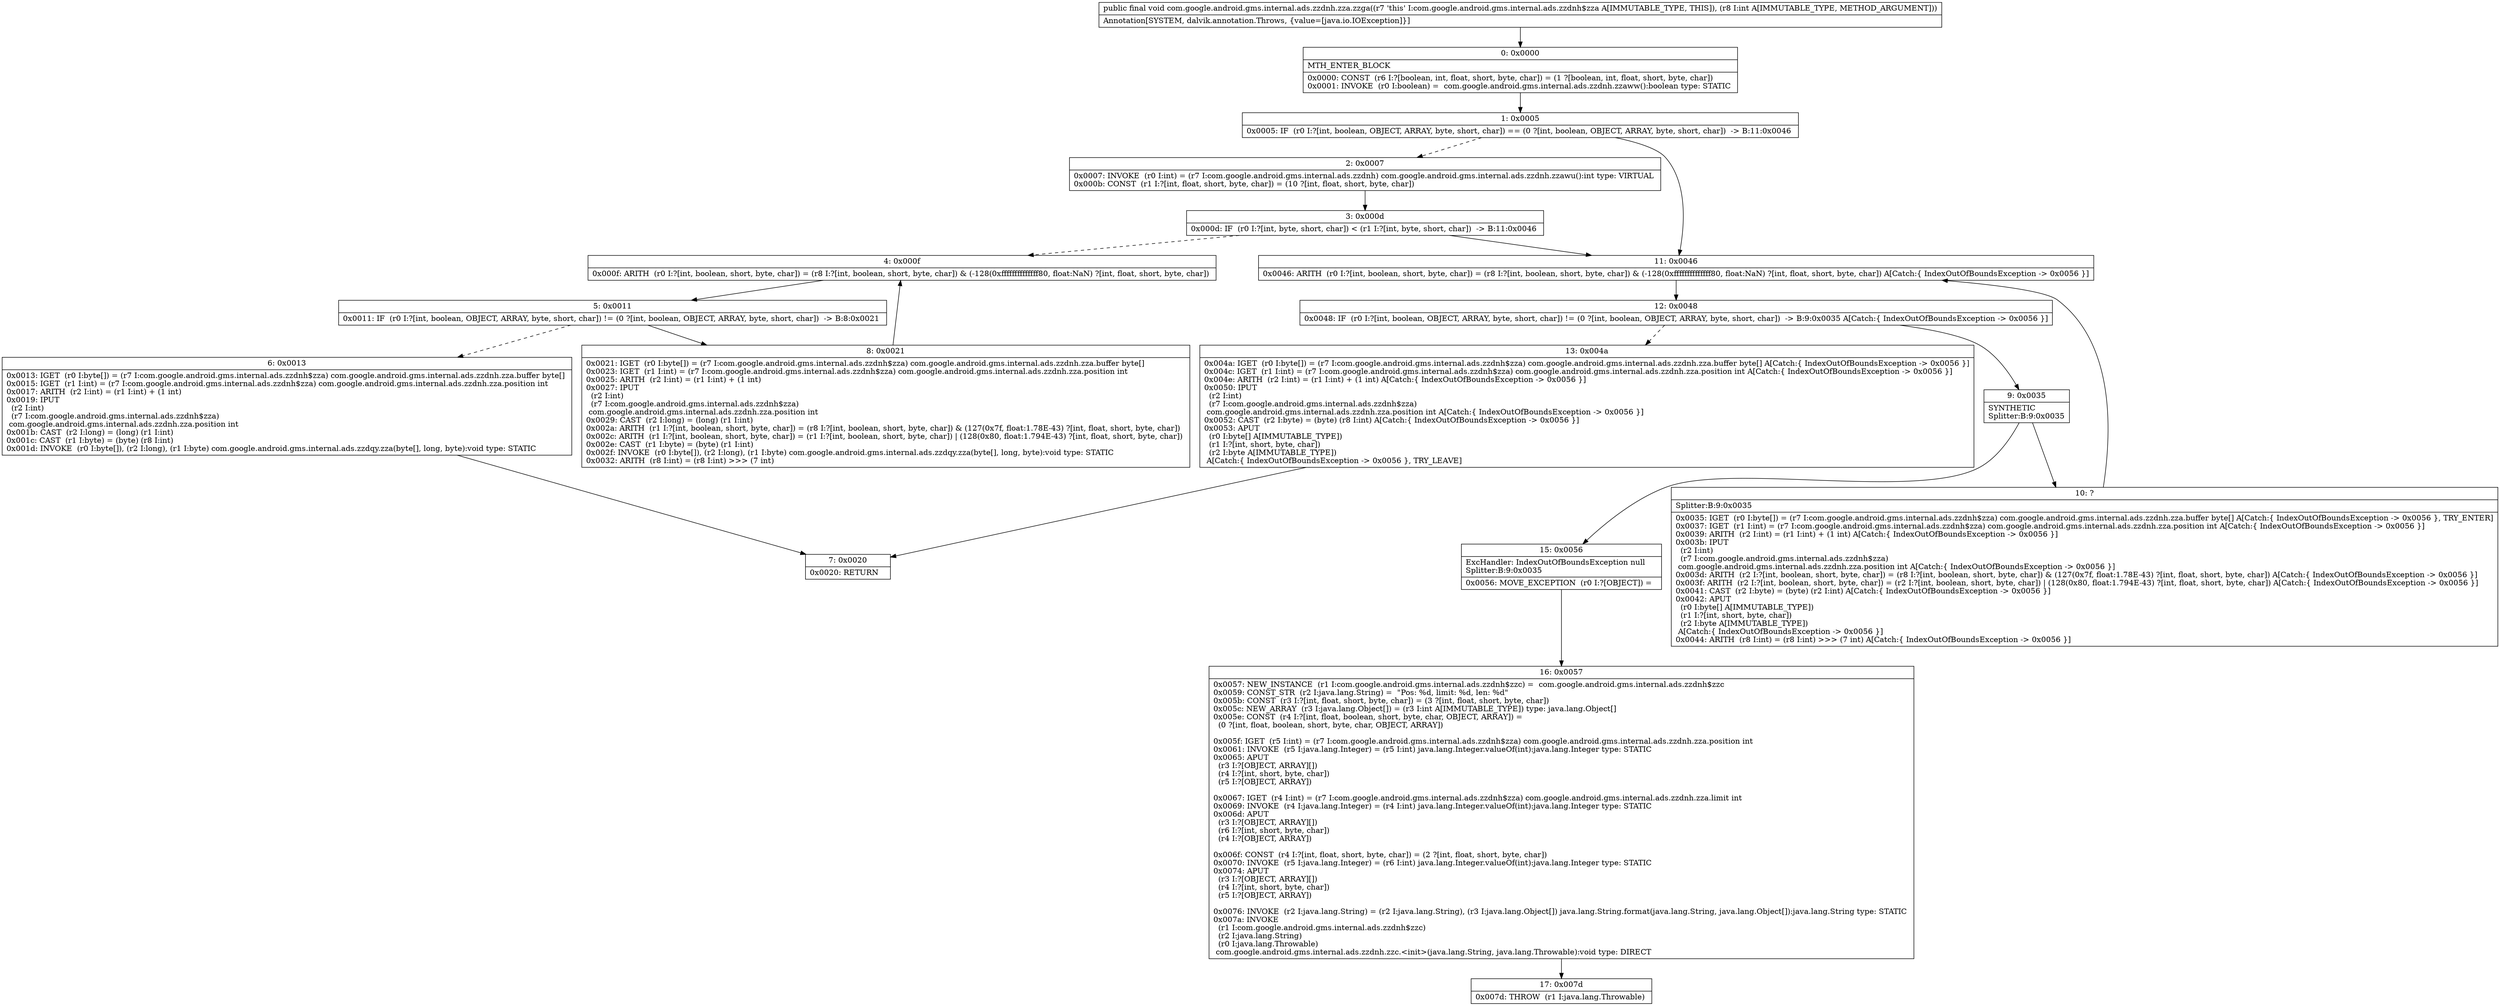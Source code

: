digraph "CFG forcom.google.android.gms.internal.ads.zzdnh.zza.zzga(I)V" {
Node_0 [shape=record,label="{0\:\ 0x0000|MTH_ENTER_BLOCK\l|0x0000: CONST  (r6 I:?[boolean, int, float, short, byte, char]) = (1 ?[boolean, int, float, short, byte, char]) \l0x0001: INVOKE  (r0 I:boolean) =  com.google.android.gms.internal.ads.zzdnh.zzaww():boolean type: STATIC \l}"];
Node_1 [shape=record,label="{1\:\ 0x0005|0x0005: IF  (r0 I:?[int, boolean, OBJECT, ARRAY, byte, short, char]) == (0 ?[int, boolean, OBJECT, ARRAY, byte, short, char])  \-\> B:11:0x0046 \l}"];
Node_2 [shape=record,label="{2\:\ 0x0007|0x0007: INVOKE  (r0 I:int) = (r7 I:com.google.android.gms.internal.ads.zzdnh) com.google.android.gms.internal.ads.zzdnh.zzawu():int type: VIRTUAL \l0x000b: CONST  (r1 I:?[int, float, short, byte, char]) = (10 ?[int, float, short, byte, char]) \l}"];
Node_3 [shape=record,label="{3\:\ 0x000d|0x000d: IF  (r0 I:?[int, byte, short, char]) \< (r1 I:?[int, byte, short, char])  \-\> B:11:0x0046 \l}"];
Node_4 [shape=record,label="{4\:\ 0x000f|0x000f: ARITH  (r0 I:?[int, boolean, short, byte, char]) = (r8 I:?[int, boolean, short, byte, char]) & (\-128(0xffffffffffffff80, float:NaN) ?[int, float, short, byte, char]) \l}"];
Node_5 [shape=record,label="{5\:\ 0x0011|0x0011: IF  (r0 I:?[int, boolean, OBJECT, ARRAY, byte, short, char]) != (0 ?[int, boolean, OBJECT, ARRAY, byte, short, char])  \-\> B:8:0x0021 \l}"];
Node_6 [shape=record,label="{6\:\ 0x0013|0x0013: IGET  (r0 I:byte[]) = (r7 I:com.google.android.gms.internal.ads.zzdnh$zza) com.google.android.gms.internal.ads.zzdnh.zza.buffer byte[] \l0x0015: IGET  (r1 I:int) = (r7 I:com.google.android.gms.internal.ads.zzdnh$zza) com.google.android.gms.internal.ads.zzdnh.zza.position int \l0x0017: ARITH  (r2 I:int) = (r1 I:int) + (1 int) \l0x0019: IPUT  \l  (r2 I:int)\l  (r7 I:com.google.android.gms.internal.ads.zzdnh$zza)\l com.google.android.gms.internal.ads.zzdnh.zza.position int \l0x001b: CAST  (r2 I:long) = (long) (r1 I:int) \l0x001c: CAST  (r1 I:byte) = (byte) (r8 I:int) \l0x001d: INVOKE  (r0 I:byte[]), (r2 I:long), (r1 I:byte) com.google.android.gms.internal.ads.zzdqy.zza(byte[], long, byte):void type: STATIC \l}"];
Node_7 [shape=record,label="{7\:\ 0x0020|0x0020: RETURN   \l}"];
Node_8 [shape=record,label="{8\:\ 0x0021|0x0021: IGET  (r0 I:byte[]) = (r7 I:com.google.android.gms.internal.ads.zzdnh$zza) com.google.android.gms.internal.ads.zzdnh.zza.buffer byte[] \l0x0023: IGET  (r1 I:int) = (r7 I:com.google.android.gms.internal.ads.zzdnh$zza) com.google.android.gms.internal.ads.zzdnh.zza.position int \l0x0025: ARITH  (r2 I:int) = (r1 I:int) + (1 int) \l0x0027: IPUT  \l  (r2 I:int)\l  (r7 I:com.google.android.gms.internal.ads.zzdnh$zza)\l com.google.android.gms.internal.ads.zzdnh.zza.position int \l0x0029: CAST  (r2 I:long) = (long) (r1 I:int) \l0x002a: ARITH  (r1 I:?[int, boolean, short, byte, char]) = (r8 I:?[int, boolean, short, byte, char]) & (127(0x7f, float:1.78E\-43) ?[int, float, short, byte, char]) \l0x002c: ARITH  (r1 I:?[int, boolean, short, byte, char]) = (r1 I:?[int, boolean, short, byte, char]) \| (128(0x80, float:1.794E\-43) ?[int, float, short, byte, char]) \l0x002e: CAST  (r1 I:byte) = (byte) (r1 I:int) \l0x002f: INVOKE  (r0 I:byte[]), (r2 I:long), (r1 I:byte) com.google.android.gms.internal.ads.zzdqy.zza(byte[], long, byte):void type: STATIC \l0x0032: ARITH  (r8 I:int) = (r8 I:int) \>\>\> (7 int) \l}"];
Node_9 [shape=record,label="{9\:\ 0x0035|SYNTHETIC\lSplitter:B:9:0x0035\l}"];
Node_10 [shape=record,label="{10\:\ ?|Splitter:B:9:0x0035\l|0x0035: IGET  (r0 I:byte[]) = (r7 I:com.google.android.gms.internal.ads.zzdnh$zza) com.google.android.gms.internal.ads.zzdnh.zza.buffer byte[] A[Catch:\{ IndexOutOfBoundsException \-\> 0x0056 \}, TRY_ENTER]\l0x0037: IGET  (r1 I:int) = (r7 I:com.google.android.gms.internal.ads.zzdnh$zza) com.google.android.gms.internal.ads.zzdnh.zza.position int A[Catch:\{ IndexOutOfBoundsException \-\> 0x0056 \}]\l0x0039: ARITH  (r2 I:int) = (r1 I:int) + (1 int) A[Catch:\{ IndexOutOfBoundsException \-\> 0x0056 \}]\l0x003b: IPUT  \l  (r2 I:int)\l  (r7 I:com.google.android.gms.internal.ads.zzdnh$zza)\l com.google.android.gms.internal.ads.zzdnh.zza.position int A[Catch:\{ IndexOutOfBoundsException \-\> 0x0056 \}]\l0x003d: ARITH  (r2 I:?[int, boolean, short, byte, char]) = (r8 I:?[int, boolean, short, byte, char]) & (127(0x7f, float:1.78E\-43) ?[int, float, short, byte, char]) A[Catch:\{ IndexOutOfBoundsException \-\> 0x0056 \}]\l0x003f: ARITH  (r2 I:?[int, boolean, short, byte, char]) = (r2 I:?[int, boolean, short, byte, char]) \| (128(0x80, float:1.794E\-43) ?[int, float, short, byte, char]) A[Catch:\{ IndexOutOfBoundsException \-\> 0x0056 \}]\l0x0041: CAST  (r2 I:byte) = (byte) (r2 I:int) A[Catch:\{ IndexOutOfBoundsException \-\> 0x0056 \}]\l0x0042: APUT  \l  (r0 I:byte[] A[IMMUTABLE_TYPE])\l  (r1 I:?[int, short, byte, char])\l  (r2 I:byte A[IMMUTABLE_TYPE])\l A[Catch:\{ IndexOutOfBoundsException \-\> 0x0056 \}]\l0x0044: ARITH  (r8 I:int) = (r8 I:int) \>\>\> (7 int) A[Catch:\{ IndexOutOfBoundsException \-\> 0x0056 \}]\l}"];
Node_11 [shape=record,label="{11\:\ 0x0046|0x0046: ARITH  (r0 I:?[int, boolean, short, byte, char]) = (r8 I:?[int, boolean, short, byte, char]) & (\-128(0xffffffffffffff80, float:NaN) ?[int, float, short, byte, char]) A[Catch:\{ IndexOutOfBoundsException \-\> 0x0056 \}]\l}"];
Node_12 [shape=record,label="{12\:\ 0x0048|0x0048: IF  (r0 I:?[int, boolean, OBJECT, ARRAY, byte, short, char]) != (0 ?[int, boolean, OBJECT, ARRAY, byte, short, char])  \-\> B:9:0x0035 A[Catch:\{ IndexOutOfBoundsException \-\> 0x0056 \}]\l}"];
Node_13 [shape=record,label="{13\:\ 0x004a|0x004a: IGET  (r0 I:byte[]) = (r7 I:com.google.android.gms.internal.ads.zzdnh$zza) com.google.android.gms.internal.ads.zzdnh.zza.buffer byte[] A[Catch:\{ IndexOutOfBoundsException \-\> 0x0056 \}]\l0x004c: IGET  (r1 I:int) = (r7 I:com.google.android.gms.internal.ads.zzdnh$zza) com.google.android.gms.internal.ads.zzdnh.zza.position int A[Catch:\{ IndexOutOfBoundsException \-\> 0x0056 \}]\l0x004e: ARITH  (r2 I:int) = (r1 I:int) + (1 int) A[Catch:\{ IndexOutOfBoundsException \-\> 0x0056 \}]\l0x0050: IPUT  \l  (r2 I:int)\l  (r7 I:com.google.android.gms.internal.ads.zzdnh$zza)\l com.google.android.gms.internal.ads.zzdnh.zza.position int A[Catch:\{ IndexOutOfBoundsException \-\> 0x0056 \}]\l0x0052: CAST  (r2 I:byte) = (byte) (r8 I:int) A[Catch:\{ IndexOutOfBoundsException \-\> 0x0056 \}]\l0x0053: APUT  \l  (r0 I:byte[] A[IMMUTABLE_TYPE])\l  (r1 I:?[int, short, byte, char])\l  (r2 I:byte A[IMMUTABLE_TYPE])\l A[Catch:\{ IndexOutOfBoundsException \-\> 0x0056 \}, TRY_LEAVE]\l}"];
Node_15 [shape=record,label="{15\:\ 0x0056|ExcHandler: IndexOutOfBoundsException null\lSplitter:B:9:0x0035\l|0x0056: MOVE_EXCEPTION  (r0 I:?[OBJECT]) =  \l}"];
Node_16 [shape=record,label="{16\:\ 0x0057|0x0057: NEW_INSTANCE  (r1 I:com.google.android.gms.internal.ads.zzdnh$zzc) =  com.google.android.gms.internal.ads.zzdnh$zzc \l0x0059: CONST_STR  (r2 I:java.lang.String) =  \"Pos: %d, limit: %d, len: %d\" \l0x005b: CONST  (r3 I:?[int, float, short, byte, char]) = (3 ?[int, float, short, byte, char]) \l0x005c: NEW_ARRAY  (r3 I:java.lang.Object[]) = (r3 I:int A[IMMUTABLE_TYPE]) type: java.lang.Object[] \l0x005e: CONST  (r4 I:?[int, float, boolean, short, byte, char, OBJECT, ARRAY]) = \l  (0 ?[int, float, boolean, short, byte, char, OBJECT, ARRAY])\l \l0x005f: IGET  (r5 I:int) = (r7 I:com.google.android.gms.internal.ads.zzdnh$zza) com.google.android.gms.internal.ads.zzdnh.zza.position int \l0x0061: INVOKE  (r5 I:java.lang.Integer) = (r5 I:int) java.lang.Integer.valueOf(int):java.lang.Integer type: STATIC \l0x0065: APUT  \l  (r3 I:?[OBJECT, ARRAY][])\l  (r4 I:?[int, short, byte, char])\l  (r5 I:?[OBJECT, ARRAY])\l \l0x0067: IGET  (r4 I:int) = (r7 I:com.google.android.gms.internal.ads.zzdnh$zza) com.google.android.gms.internal.ads.zzdnh.zza.limit int \l0x0069: INVOKE  (r4 I:java.lang.Integer) = (r4 I:int) java.lang.Integer.valueOf(int):java.lang.Integer type: STATIC \l0x006d: APUT  \l  (r3 I:?[OBJECT, ARRAY][])\l  (r6 I:?[int, short, byte, char])\l  (r4 I:?[OBJECT, ARRAY])\l \l0x006f: CONST  (r4 I:?[int, float, short, byte, char]) = (2 ?[int, float, short, byte, char]) \l0x0070: INVOKE  (r5 I:java.lang.Integer) = (r6 I:int) java.lang.Integer.valueOf(int):java.lang.Integer type: STATIC \l0x0074: APUT  \l  (r3 I:?[OBJECT, ARRAY][])\l  (r4 I:?[int, short, byte, char])\l  (r5 I:?[OBJECT, ARRAY])\l \l0x0076: INVOKE  (r2 I:java.lang.String) = (r2 I:java.lang.String), (r3 I:java.lang.Object[]) java.lang.String.format(java.lang.String, java.lang.Object[]):java.lang.String type: STATIC \l0x007a: INVOKE  \l  (r1 I:com.google.android.gms.internal.ads.zzdnh$zzc)\l  (r2 I:java.lang.String)\l  (r0 I:java.lang.Throwable)\l com.google.android.gms.internal.ads.zzdnh.zzc.\<init\>(java.lang.String, java.lang.Throwable):void type: DIRECT \l}"];
Node_17 [shape=record,label="{17\:\ 0x007d|0x007d: THROW  (r1 I:java.lang.Throwable) \l}"];
MethodNode[shape=record,label="{public final void com.google.android.gms.internal.ads.zzdnh.zza.zzga((r7 'this' I:com.google.android.gms.internal.ads.zzdnh$zza A[IMMUTABLE_TYPE, THIS]), (r8 I:int A[IMMUTABLE_TYPE, METHOD_ARGUMENT]))  | Annotation[SYSTEM, dalvik.annotation.Throws, \{value=[java.io.IOException]\}]\l}"];
MethodNode -> Node_0;
Node_0 -> Node_1;
Node_1 -> Node_2[style=dashed];
Node_1 -> Node_11;
Node_2 -> Node_3;
Node_3 -> Node_4[style=dashed];
Node_3 -> Node_11;
Node_4 -> Node_5;
Node_5 -> Node_6[style=dashed];
Node_5 -> Node_8;
Node_6 -> Node_7;
Node_8 -> Node_4;
Node_9 -> Node_10;
Node_9 -> Node_15;
Node_10 -> Node_11;
Node_11 -> Node_12;
Node_12 -> Node_9;
Node_12 -> Node_13[style=dashed];
Node_13 -> Node_7;
Node_15 -> Node_16;
Node_16 -> Node_17;
}

